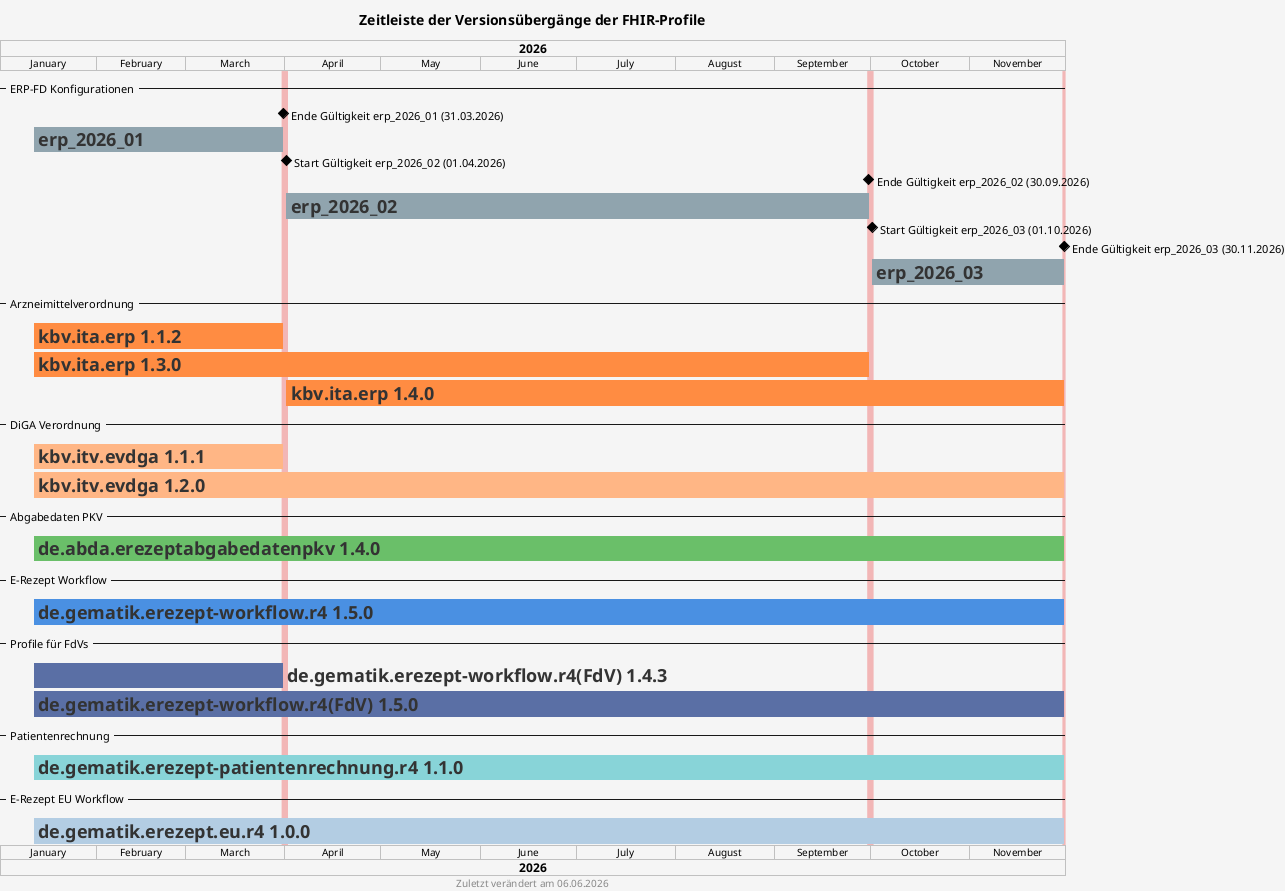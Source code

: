@startgantt
!define kbvcolor #ff8c42
!define evdgacolor #ffb685
!define davcolor #6abf69
!define gematikcolor #4a90e2
!define gematikcolor_fdv #5a6fa5
!define gematikcolor_patrn #88d4d8
!define gematikcolor_eu #b3cde3
!define erpfdcolor #90a4ae

!define datelinecolor #f2b6b6

<style>
document {
   BackGroundColor #f5f5f5
}
ganttDiagram {
   task {
      BackGroundColor GreenYellow
      LineColor Green
      FontColor #333333
      FontSize 18
      FontStyle bold
   }
}
</style>

title Zeitleiste der Versionsübergänge der FHIR-Profile
footer Zuletzt verändert am %date("dd.MM.yyyy")

projectscale monthly zoom 3
Project starts 2026-01-02

-- ERP-FD Konfigurationen --

2026-03-31 is colored datelinecolor

[Ende Gültigkeit erp_2026_01 (31.03.2026)] happens on 2026-03-31

[erp_2026_01] starts 2026-01-12
[erp_2026_01] ends 2026-03-31
[erp_2026_01] is colored in erpfdcolor

2026-04-01 is colored datelinecolor
2026-09-30 is colored datelinecolor

[Start Gültigkeit erp_2026_02 (01.04.2026)] happens on 2026-04-01
[Ende Gültigkeit erp_2026_02 (30.09.2026)] happens on 2026-09-30

[erp_2026_02] starts 2026-04-01
[erp_2026_02] ends 2026-09-30
[erp_2026_02] is colored in erpfdcolor

2026-10-01 is colored datelinecolor
2026-11-30 is colored datelinecolor

[Start Gültigkeit erp_2026_03 (01.10.2026)] happens on 2026-10-01
[Ende Gültigkeit erp_2026_03 (30.11.2026)] happens on 2026-11-30

[erp_2026_03] starts 2026-10-01
[erp_2026_03] ends 2026-11-30
[erp_2026_03] is colored in erpfdcolor

-- Arzneimittelverordnung --

[kbv.ita.erp 1.1.2] starts 2026-01-12 and ends 2026-03-31
[kbv.ita.erp 1.1.2] is colored in kbvcolor

[kbv.ita.erp 1.3.0] starts 2026-01-12 and ends 2026-09-30
[kbv.ita.erp 1.3.0] is colored in kbvcolor

[kbv.ita.erp 1.4.0] starts 2026-04-01 and ends 2026-11-30
[kbv.ita.erp 1.4.0] is colored in kbvcolor

-- DiGA Verordnung --

[kbv.itv.evdga 1.1.1] starts 2026-01-12 and ends 2026-03-31
[kbv.itv.evdga 1.1.1] is colored in evdgacolor

[kbv.itv.evdga 1.2.0] starts 2026-01-12 and ends 2026-11-30
[kbv.itv.evdga 1.2.0] is colored in evdgacolor

-- Abgabedaten PKV --

[de.abda.erezeptabgabedatenpkv 1.4.0] starts 2026-01-12 and ends 2026-11-30
[de.abda.erezeptabgabedatenpkv 1.4.0] is colored in davcolor

-- E-Rezept Workflow --

[de.gematik.erezept-workflow.r4 1.5.0] starts 2026-01-12 and ends 2026-11-30
[de.gematik.erezept-workflow.r4 1.5.0] is colored in gematikcolor

-- Profile für FdVs --

[de.gematik.erezept-workflow.r4(FdV) 1.4.3] starts 2026-01-12 and ends 2026-03-31
[de.gematik.erezept-workflow.r4(FdV) 1.4.3] is colored in gematikcolor_fdv

[de.gematik.erezept-workflow.r4(FdV) 1.5.0] starts 2026-01-12 and ends 2026-11-30
[de.gematik.erezept-workflow.r4(FdV) 1.5.0] is colored in gematikcolor_fdv

-- Patientenrechnung --

[de.gematik.erezept-patientenrechnung.r4 1.1.0] starts 2026-01-12 and ends 2026-11-30
[de.gematik.erezept-patientenrechnung.r4 1.1.0] is colored in gematikcolor_patrn

-- E-Rezept EU Workflow --

[de.gematik.erezept.eu.r4 1.0.0] starts 2026-01-12 and ends 2026-11-30
[de.gematik.erezept.eu.r4 1.0.0] is colored in gematikcolor_eu

@endgantt